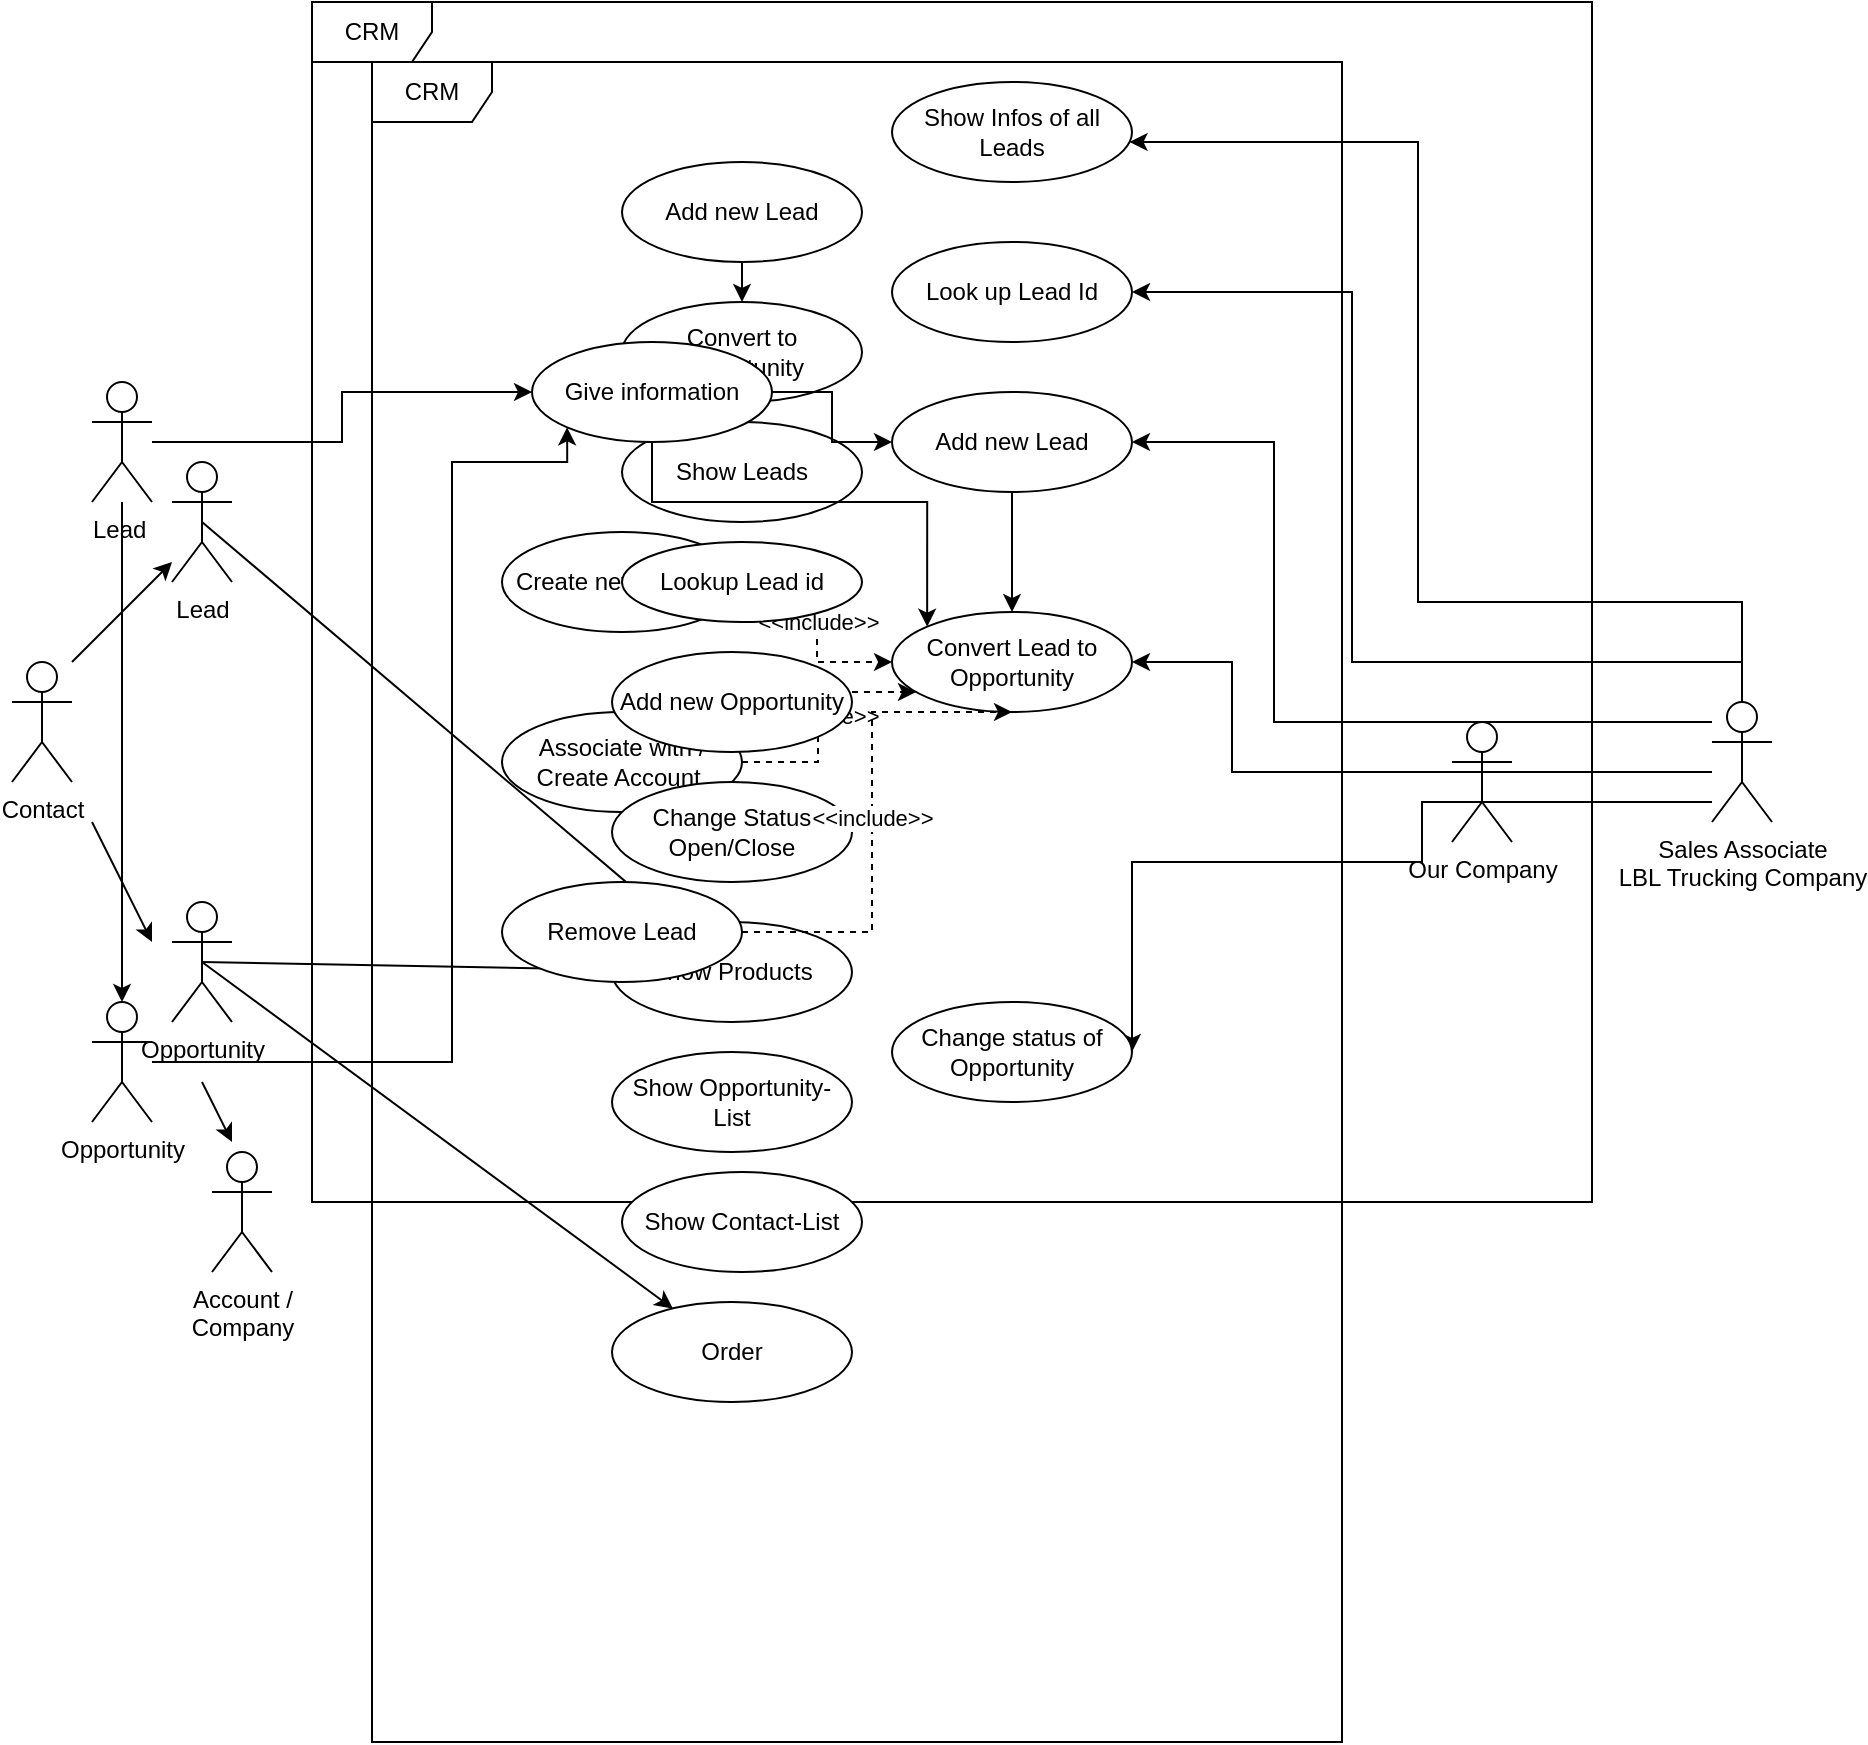<mxfile version="14.7.0" type="github">
  <diagram id="uepm27GZW6QaMHYSkk2W" name="Page-1">
    <mxGraphModel dx="1422" dy="762" grid="1" gridSize="10" guides="1" tooltips="1" connect="1" arrows="1" fold="1" page="1" pageScale="1" pageWidth="850" pageHeight="1100" math="0" shadow="0">
      <root>
        <mxCell id="0" />
        <mxCell id="1" parent="0" />
        <mxCell id="ALXNxxHO2Kq9_t0prwxv-1" value="CRM" style="shape=umlFrame;whiteSpace=wrap;html=1;" vertex="1" parent="1">
          <mxGeometry x="170" y="10" width="640" height="600" as="geometry" />
        </mxCell>
        <mxCell id="2" value="CRM" style="shape=umlFrame;whiteSpace=wrap;html=1;" vertex="1" parent="1">
          <mxGeometry x="200" y="40" width="485" height="840" as="geometry" />
        </mxCell>
        <mxCell id="ALXNxxHO2Kq9_t0prwxv-31" style="edgeStyle=orthogonalEdgeStyle;rounded=0;orthogonalLoop=1;jettySize=auto;html=1;entryX=1;entryY=0.5;entryDx=0;entryDy=0;" edge="1" parent="1" source="ALXNxxHO2Kq9_t0prwxv-8" target="ALXNxxHO2Kq9_t0prwxv-9">
          <mxGeometry relative="1" as="geometry">
            <Array as="points">
              <mxPoint x="651" y="370" />
              <mxPoint x="651" y="230" />
            </Array>
          </mxGeometry>
        </mxCell>
        <mxCell id="3" style="edgeStyle=none;rounded=0;orthogonalLoop=1;jettySize=auto;html=1;exitX=0.5;exitY=0.5;exitDx=0;exitDy=0;exitPerimeter=0;" edge="1" parent="1" source="4" target="19">
          <mxGeometry relative="1" as="geometry" />
        </mxCell>
        <mxCell id="ALXNxxHO2Kq9_t0prwxv-32" style="edgeStyle=orthogonalEdgeStyle;rounded=0;orthogonalLoop=1;jettySize=auto;html=1;entryX=1;entryY=0.5;entryDx=0;entryDy=0;" edge="1" parent="1" source="ALXNxxHO2Kq9_t0prwxv-8" target="ALXNxxHO2Kq9_t0prwxv-10">
          <mxGeometry relative="1" as="geometry">
            <Array as="points">
              <mxPoint x="630" y="395" />
              <mxPoint x="630" y="340" />
            </Array>
          </mxGeometry>
        </mxCell>
        <mxCell id="4" value="Lead" style="shape=umlActor;verticalLabelPosition=bottom;verticalAlign=top;html=1;" vertex="1" parent="1">
          <mxGeometry x="100" y="240" width="30" height="60" as="geometry" />
        </mxCell>
        <mxCell id="ALXNxxHO2Kq9_t0prwxv-42" style="edgeStyle=orthogonalEdgeStyle;rounded=0;orthogonalLoop=1;jettySize=auto;html=1;" edge="1" parent="1" source="ALXNxxHO2Kq9_t0prwxv-8" target="ALXNxxHO2Kq9_t0prwxv-41">
          <mxGeometry relative="1" as="geometry">
            <Array as="points">
              <mxPoint x="885" y="310" />
              <mxPoint x="723" y="310" />
              <mxPoint x="723" y="80" />
            </Array>
          </mxGeometry>
        </mxCell>
        <mxCell id="5" style="edgeStyle=none;rounded=0;orthogonalLoop=1;jettySize=auto;html=1;exitX=0.5;exitY=0.5;exitDx=0;exitDy=0;exitPerimeter=0;" edge="1" parent="1" source="7" target="19">
          <mxGeometry relative="1" as="geometry" />
        </mxCell>
        <mxCell id="ALXNxxHO2Kq9_t0prwxv-47" style="edgeStyle=orthogonalEdgeStyle;rounded=0;orthogonalLoop=1;jettySize=auto;html=1;entryX=1;entryY=0.5;entryDx=0;entryDy=0;" edge="1" parent="1" source="ALXNxxHO2Kq9_t0prwxv-8" target="ALXNxxHO2Kq9_t0prwxv-46">
          <mxGeometry relative="1" as="geometry">
            <Array as="points">
              <mxPoint x="725" y="410" />
              <mxPoint x="725" y="440" />
            </Array>
          </mxGeometry>
        </mxCell>
        <mxCell id="6" style="edgeStyle=none;rounded=0;orthogonalLoop=1;jettySize=auto;html=1;exitX=0.5;exitY=0.5;exitDx=0;exitDy=0;exitPerimeter=0;" edge="1" parent="1" source="7" target="24">
          <mxGeometry relative="1" as="geometry" />
        </mxCell>
        <mxCell id="ALXNxxHO2Kq9_t0prwxv-50" style="edgeStyle=orthogonalEdgeStyle;rounded=0;orthogonalLoop=1;jettySize=auto;html=1;entryX=1;entryY=0.5;entryDx=0;entryDy=0;" edge="1" parent="1" source="ALXNxxHO2Kq9_t0prwxv-8" target="ALXNxxHO2Kq9_t0prwxv-48">
          <mxGeometry relative="1" as="geometry">
            <Array as="points">
              <mxPoint x="885" y="340" />
              <mxPoint x="690" y="340" />
              <mxPoint x="690" y="155" />
            </Array>
          </mxGeometry>
        </mxCell>
        <mxCell id="7" value="Opportunity" style="shape=umlActor;verticalLabelPosition=bottom;verticalAlign=top;html=1;" vertex="1" parent="1">
          <mxGeometry x="100" y="460" width="30" height="60" as="geometry" />
        </mxCell>
        <mxCell id="ALXNxxHO2Kq9_t0prwxv-8" value="Sales Associate &lt;br&gt;LBL Trucking Company" style="shape=umlActor;verticalLabelPosition=bottom;verticalAlign=top;html=1;" vertex="1" parent="1">
          <mxGeometry x="870" y="360" width="30" height="60" as="geometry" />
        </mxCell>
        <mxCell id="8" value="Contact" style="shape=umlActor;verticalLabelPosition=bottom;verticalAlign=top;html=1;" vertex="1" parent="1">
          <mxGeometry x="20" y="340" width="30" height="60" as="geometry" />
        </mxCell>
        <mxCell id="ALXNxxHO2Kq9_t0prwxv-9" value="Add new Lead" style="ellipse;whiteSpace=wrap;html=1;" vertex="1" parent="1">
          <mxGeometry x="460" y="205" width="120" height="50" as="geometry" />
        </mxCell>
        <mxCell id="9" value="Our Company" style="shape=umlActor;verticalLabelPosition=bottom;verticalAlign=top;html=1;" vertex="1" parent="1">
          <mxGeometry x="740" y="370" width="30" height="60" as="geometry" />
        </mxCell>
        <mxCell id="ALXNxxHO2Kq9_t0prwxv-10" value="Convert Lead to Opportunity" style="ellipse;whiteSpace=wrap;html=1;" vertex="1" parent="1">
          <mxGeometry x="460" y="315" width="120" height="50" as="geometry" />
        </mxCell>
        <mxCell id="10" value="Add new Lead" style="ellipse;whiteSpace=wrap;html=1;" vertex="1" parent="1">
          <mxGeometry x="325" y="90" width="120" height="50" as="geometry" />
        </mxCell>
        <mxCell id="ALXNxxHO2Kq9_t0prwxv-11" value="" style="endArrow=classic;html=1;entryX=0.5;entryY=0;entryDx=0;entryDy=0;" edge="1" parent="1" source="ALXNxxHO2Kq9_t0prwxv-9" target="ALXNxxHO2Kq9_t0prwxv-10">
          <mxGeometry width="50" height="50" relative="1" as="geometry">
            <mxPoint x="525" y="555" as="sourcePoint" />
            <mxPoint x="575" y="505" as="targetPoint" />
          </mxGeometry>
        </mxCell>
        <mxCell id="11" value="Convert to Opportunity" style="ellipse;whiteSpace=wrap;html=1;" vertex="1" parent="1">
          <mxGeometry x="325" y="160" width="120" height="50" as="geometry" />
        </mxCell>
        <mxCell id="ALXNxxHO2Kq9_t0prwxv-37" value="&amp;lt;&amp;lt;include&amp;gt;&amp;gt;" style="edgeStyle=orthogonalEdgeStyle;rounded=0;orthogonalLoop=1;jettySize=auto;html=1;dashed=1;" edge="1" parent="1" source="ALXNxxHO2Kq9_t0prwxv-35" target="ALXNxxHO2Kq9_t0prwxv-10">
          <mxGeometry relative="1" as="geometry" />
        </mxCell>
        <mxCell id="12" value="" style="endArrow=classic;html=1;entryX=0.5;entryY=0;entryDx=0;entryDy=0;" edge="1" parent="1" source="10" target="11">
          <mxGeometry width="50" height="50" relative="1" as="geometry">
            <mxPoint x="390" y="440" as="sourcePoint" />
            <mxPoint x="440" y="390" as="targetPoint" />
          </mxGeometry>
        </mxCell>
        <mxCell id="ALXNxxHO2Kq9_t0prwxv-35" value="Create new Contact" style="ellipse;whiteSpace=wrap;html=1;" vertex="1" parent="1">
          <mxGeometry x="265" y="275" width="120" height="50" as="geometry" />
        </mxCell>
        <mxCell id="13" value="Show Leads" style="ellipse;whiteSpace=wrap;html=1;" vertex="1" parent="1">
          <mxGeometry x="325" y="220" width="120" height="50" as="geometry" />
        </mxCell>
        <mxCell id="ALXNxxHO2Kq9_t0prwxv-39" value="&amp;lt;&amp;lt;include&amp;gt;&amp;gt;" style="edgeStyle=orthogonalEdgeStyle;rounded=0;orthogonalLoop=1;jettySize=auto;html=1;dashed=1;" edge="1" parent="1" source="ALXNxxHO2Kq9_t0prwxv-38" target="ALXNxxHO2Kq9_t0prwxv-10">
          <mxGeometry relative="1" as="geometry">
            <Array as="points">
              <mxPoint x="423" y="390" />
              <mxPoint x="423" y="355" />
            </Array>
          </mxGeometry>
        </mxCell>
        <mxCell id="14" value="Lookup Lead id&lt;br&gt;" style="ellipse;whiteSpace=wrap;html=1;" vertex="1" parent="1">
          <mxGeometry x="325" y="280" width="120" height="40" as="geometry" />
        </mxCell>
        <mxCell id="ALXNxxHO2Kq9_t0prwxv-38" value="Associate with / Create Account&amp;nbsp;" style="ellipse;whiteSpace=wrap;html=1;" vertex="1" parent="1">
          <mxGeometry x="265" y="365" width="120" height="50" as="geometry" />
        </mxCell>
        <mxCell id="15" value="" style="endArrow=classic;html=1;" edge="1" parent="1">
          <mxGeometry width="50" height="50" relative="1" as="geometry">
            <mxPoint x="50" y="340" as="sourcePoint" />
            <mxPoint x="100" y="290" as="targetPoint" />
          </mxGeometry>
        </mxCell>
        <mxCell id="ALXNxxHO2Kq9_t0prwxv-41" value="Show Infos of all Leads" style="ellipse;whiteSpace=wrap;html=1;" vertex="1" parent="1">
          <mxGeometry x="460" y="50" width="120" height="50" as="geometry" />
        </mxCell>
        <mxCell id="16" value="" style="endArrow=classic;html=1;" edge="1" parent="1">
          <mxGeometry width="50" height="50" relative="1" as="geometry">
            <mxPoint x="60" y="420" as="sourcePoint" />
            <mxPoint x="90" y="480" as="targetPoint" />
          </mxGeometry>
        </mxCell>
        <mxCell id="ALXNxxHO2Kq9_t0prwxv-45" style="edgeStyle=orthogonalEdgeStyle;rounded=0;orthogonalLoop=1;jettySize=auto;html=1;" edge="1" parent="1" source="ALXNxxHO2Kq9_t0prwxv-43" target="ALXNxxHO2Kq9_t0prwxv-44">
          <mxGeometry relative="1" as="geometry" />
        </mxCell>
        <mxCell id="17" value="Add new Opportunity" style="ellipse;whiteSpace=wrap;html=1;" vertex="1" parent="1">
          <mxGeometry x="320" y="335" width="120" height="50" as="geometry" />
        </mxCell>
        <mxCell id="ALXNxxHO2Kq9_t0prwxv-57" style="edgeStyle=orthogonalEdgeStyle;rounded=0;orthogonalLoop=1;jettySize=auto;html=1;entryX=0;entryY=0.5;entryDx=0;entryDy=0;" edge="1" parent="1" source="ALXNxxHO2Kq9_t0prwxv-43" target="ALXNxxHO2Kq9_t0prwxv-56">
          <mxGeometry relative="1" as="geometry" />
        </mxCell>
        <mxCell id="18" value="Change Status&lt;br&gt;Open/Close" style="ellipse;whiteSpace=wrap;html=1;" vertex="1" parent="1">
          <mxGeometry x="320" y="400" width="120" height="50" as="geometry" />
        </mxCell>
        <mxCell id="ALXNxxHO2Kq9_t0prwxv-43" value="Lead&amp;nbsp;" style="shape=umlActor;verticalLabelPosition=bottom;verticalAlign=top;html=1;outlineConnect=0;" vertex="1" parent="1">
          <mxGeometry x="60" y="200" width="30" height="60" as="geometry" />
        </mxCell>
        <mxCell id="19" value="Show Products" style="ellipse;whiteSpace=wrap;html=1;" vertex="1" parent="1">
          <mxGeometry x="320" y="470" width="120" height="50" as="geometry" />
        </mxCell>
        <mxCell id="ALXNxxHO2Kq9_t0prwxv-58" style="edgeStyle=orthogonalEdgeStyle;rounded=0;orthogonalLoop=1;jettySize=auto;html=1;entryX=0;entryY=1;entryDx=0;entryDy=0;" edge="1" parent="1" source="ALXNxxHO2Kq9_t0prwxv-44" target="ALXNxxHO2Kq9_t0prwxv-56">
          <mxGeometry relative="1" as="geometry">
            <Array as="points">
              <mxPoint x="240" y="540" />
              <mxPoint x="240" y="240" />
              <mxPoint x="298" y="240" />
            </Array>
          </mxGeometry>
        </mxCell>
        <mxCell id="20" value="Account / &lt;br&gt;Company" style="shape=umlActor;verticalLabelPosition=bottom;verticalAlign=top;html=1;" vertex="1" parent="1">
          <mxGeometry x="120" y="585" width="30" height="60" as="geometry" />
        </mxCell>
        <mxCell id="ALXNxxHO2Kq9_t0prwxv-44" value="Opportunity" style="shape=umlActor;verticalLabelPosition=bottom;verticalAlign=top;html=1;outlineConnect=0;" vertex="1" parent="1">
          <mxGeometry x="60" y="510" width="30" height="60" as="geometry" />
        </mxCell>
        <mxCell id="21" value="" style="endArrow=classic;html=1;" edge="1" parent="1">
          <mxGeometry width="50" height="50" relative="1" as="geometry">
            <mxPoint x="115" y="550" as="sourcePoint" />
            <mxPoint x="130" y="580" as="targetPoint" />
          </mxGeometry>
        </mxCell>
        <mxCell id="ALXNxxHO2Kq9_t0prwxv-46" value="Change status of Opportunity" style="ellipse;whiteSpace=wrap;html=1;" vertex="1" parent="1">
          <mxGeometry x="460" y="510" width="120" height="50" as="geometry" />
        </mxCell>
        <mxCell id="22" value="Show Opportunity-List" style="ellipse;whiteSpace=wrap;html=1;" vertex="1" parent="1">
          <mxGeometry x="320" y="535" width="120" height="50" as="geometry" />
        </mxCell>
        <mxCell id="ALXNxxHO2Kq9_t0prwxv-48" value="Look up Lead Id" style="ellipse;whiteSpace=wrap;html=1;" vertex="1" parent="1">
          <mxGeometry x="460" y="130" width="120" height="50" as="geometry" />
        </mxCell>
        <mxCell id="23" value="Show Contact-List" style="ellipse;whiteSpace=wrap;html=1;" vertex="1" parent="1">
          <mxGeometry x="325" y="595" width="120" height="50" as="geometry" />
        </mxCell>
        <mxCell id="ALXNxxHO2Kq9_t0prwxv-55" value="&amp;lt;&amp;lt;include&amp;gt;&amp;gt;" style="edgeStyle=orthogonalEdgeStyle;rounded=0;orthogonalLoop=1;jettySize=auto;html=1;entryX=0.5;entryY=1;entryDx=0;entryDy=0;dashed=1;" edge="1" parent="1" source="ALXNxxHO2Kq9_t0prwxv-53" target="ALXNxxHO2Kq9_t0prwxv-10">
          <mxGeometry relative="1" as="geometry">
            <Array as="points">
              <mxPoint x="450" y="475" />
              <mxPoint x="450" y="365" />
            </Array>
          </mxGeometry>
        </mxCell>
        <mxCell id="24" value="Order" style="ellipse;whiteSpace=wrap;html=1;" vertex="1" parent="1">
          <mxGeometry x="320" y="660" width="120" height="50" as="geometry" />
        </mxCell>
        <mxCell id="ALXNxxHO2Kq9_t0prwxv-53" value="Remove Lead" style="ellipse;whiteSpace=wrap;html=1;" vertex="1" parent="1">
          <mxGeometry x="265" y="450" width="120" height="50" as="geometry" />
        </mxCell>
        <mxCell id="ALXNxxHO2Kq9_t0prwxv-59" style="edgeStyle=orthogonalEdgeStyle;rounded=0;orthogonalLoop=1;jettySize=auto;html=1;entryX=0;entryY=0.5;entryDx=0;entryDy=0;" edge="1" parent="1" source="ALXNxxHO2Kq9_t0prwxv-56" target="ALXNxxHO2Kq9_t0prwxv-9">
          <mxGeometry relative="1" as="geometry" />
        </mxCell>
        <mxCell id="ALXNxxHO2Kq9_t0prwxv-60" style="edgeStyle=orthogonalEdgeStyle;rounded=0;orthogonalLoop=1;jettySize=auto;html=1;entryX=0;entryY=0;entryDx=0;entryDy=0;" edge="1" parent="1" source="ALXNxxHO2Kq9_t0prwxv-56" target="ALXNxxHO2Kq9_t0prwxv-10">
          <mxGeometry relative="1" as="geometry">
            <Array as="points">
              <mxPoint x="340" y="260" />
              <mxPoint x="478" y="260" />
            </Array>
          </mxGeometry>
        </mxCell>
        <mxCell id="ALXNxxHO2Kq9_t0prwxv-56" value="Give information" style="ellipse;whiteSpace=wrap;html=1;" vertex="1" parent="1">
          <mxGeometry x="280" y="180" width="120" height="50" as="geometry" />
        </mxCell>
      </root>
    </mxGraphModel>
  </diagram>
</mxfile>
